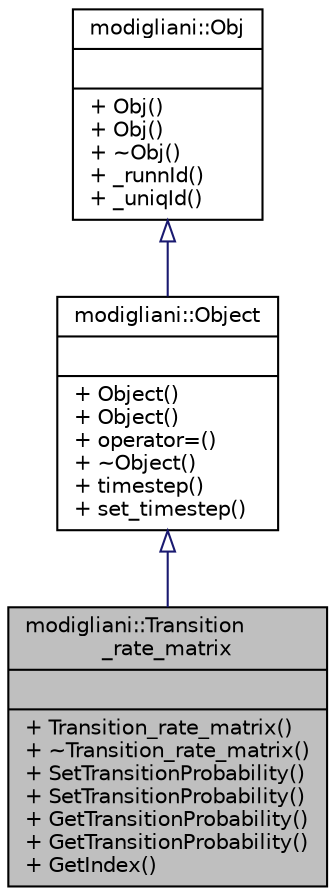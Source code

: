 digraph "modigliani::Transition_rate_matrix"
{
  bgcolor="transparent";
  edge [fontname="Helvetica",fontsize="10",labelfontname="Helvetica",labelfontsize="10"];
  node [fontname="Helvetica",fontsize="10",shape=record];
  Node0 [label="{modigliani::Transition\l_rate_matrix\n||+ Transition_rate_matrix()\l+ ~Transition_rate_matrix()\l+ SetTransitionProbability()\l+ SetTransitionProbability()\l+ GetTransitionProbability()\l+ GetTransitionProbability()\l+ GetIndex()\l}",height=0.2,width=0.4,color="black", fillcolor="grey75", style="filled", fontcolor="black"];
  Node1 -> Node0 [dir="back",color="midnightblue",fontsize="10",style="solid",arrowtail="onormal",fontname="Helvetica"];
  Node1 [label="{modigliani::Object\n||+ Object()\l+ Object()\l+ operator=()\l+ ~Object()\l+ timestep()\l+ set_timestep()\l}",height=0.2,width=0.4,color="black",URL="$classmodigliani_1_1Object.html",tooltip="Base class for all objects in modigliani. "];
  Node2 -> Node1 [dir="back",color="midnightblue",fontsize="10",style="solid",arrowtail="onormal",fontname="Helvetica"];
  Node2 [label="{modigliani::Obj\n||+ Obj()\l+ Obj()\l+ ~Obj()\l+ _runnId()\l+ _uniqId()\l}",height=0.2,width=0.4,color="black",URL="$classmodigliani_1_1Obj.html",tooltip="Master class for all objects. "];
}
